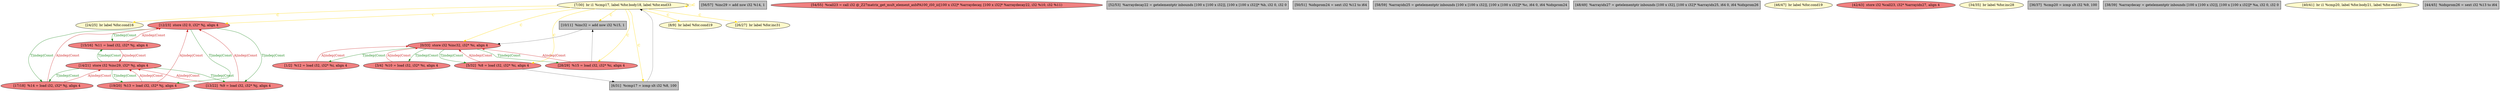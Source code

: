 
digraph G {


node1168 [fillcolor=lemonchiffon,label="[7/30]  br i1 %cmp17, label %for.body18, label %for.end33",shape=ellipse,style=filled ]
node1166 [fillcolor=lemonchiffon,label="[24/25]  br label %for.cond16",shape=ellipse,style=filled ]
node1163 [fillcolor=grey,label="[56/57]  %inc29 = add nsw i32 %14, 1",shape=rectangle,style=filled ]
node1165 [fillcolor=lightcoral,label="[12/23]  store i32 0, i32* %j, align 4",shape=ellipse,style=filled ]
node1162 [fillcolor=grey,label="[10/11]  %inc32 = add nsw i32 %15, 1",shape=rectangle,style=filled ]
node1164 [fillcolor=lightcoral,label="[15/16]  %11 = load i32, i32* %j, align 4",shape=ellipse,style=filled ]
node1160 [fillcolor=lightcoral,label="[54/55]  %call23 = call i32 @_Z27matrix_get_mult_element_axbPA100_iS0_ii([100 x i32]* %arraydecay, [100 x i32]* %arraydecay22, i32 %10, i32 %11)",shape=ellipse,style=filled ]
node1159 [fillcolor=lightcoral,label="[17/18]  %14 = load i32, i32* %j, align 4",shape=ellipse,style=filled ]
node1158 [fillcolor=grey,label="[52/53]  %arraydecay22 = getelementptr inbounds [100 x [100 x i32]], [100 x [100 x i32]]* %b, i32 0, i32 0",shape=rectangle,style=filled ]
node1157 [fillcolor=grey,label="[50/51]  %idxprom24 = sext i32 %12 to i64",shape=rectangle,style=filled ]
node1167 [fillcolor=grey,label="[58/59]  %arrayidx25 = getelementptr inbounds [100 x [100 x i32]], [100 x [100 x i32]]* %c, i64 0, i64 %idxprom24",shape=rectangle,style=filled ]
node1156 [fillcolor=grey,label="[48/49]  %arrayidx27 = getelementptr inbounds [100 x i32], [100 x i32]* %arrayidx25, i64 0, i64 %idxprom26",shape=rectangle,style=filled ]
node1155 [fillcolor=lemonchiffon,label="[46/47]  br label %for.cond19",shape=ellipse,style=filled ]
node1144 [fillcolor=lightcoral,label="[14/21]  store i32 %inc29, i32* %j, align 4",shape=ellipse,style=filled ]
node1143 [fillcolor=lemonchiffon,label="[8/9]  br label %for.cond19",shape=ellipse,style=filled ]
node1142 [fillcolor=grey,label="[6/31]  %cmp17 = icmp slt i32 %8, 100",shape=rectangle,style=filled ]
node1161 [fillcolor=lightcoral,label="[19/20]  %13 = load i32, i32* %j, align 4",shape=ellipse,style=filled ]
node1141 [fillcolor=lightcoral,label="[28/29]  %15 = load i32, i32* %i, align 4",shape=ellipse,style=filled ]
node1139 [fillcolor=lightcoral,label="[0/33]  store i32 %inc32, i32* %i, align 4",shape=ellipse,style=filled ]
node1153 [fillcolor=lightcoral,label="[42/43]  store i32 %call23, i32* %arrayidx27, align 4",shape=ellipse,style=filled ]
node1151 [fillcolor=lightcoral,label="[5/32]  %8 = load i32, i32* %i, align 4",shape=ellipse,style=filled ]
node1140 [fillcolor=lightcoral,label="[13/22]  %9 = load i32, i32* %j, align 4",shape=ellipse,style=filled ]
node1146 [fillcolor=lightcoral,label="[1/2]  %12 = load i32, i32* %i, align 4",shape=ellipse,style=filled ]
node1147 [fillcolor=lemonchiffon,label="[34/35]  br label %for.inc28",shape=ellipse,style=filled ]
node1148 [fillcolor=grey,label="[36/37]  %cmp20 = icmp slt i32 %9, 100",shape=rectangle,style=filled ]
node1149 [fillcolor=grey,label="[38/39]  %arraydecay = getelementptr inbounds [100 x [100 x i32]], [100 x [100 x i32]]* %a, i32 0, i32 0",shape=rectangle,style=filled ]
node1145 [fillcolor=lemonchiffon,label="[26/27]  br label %for.inc31",shape=ellipse,style=filled ]
node1150 [fillcolor=lightcoral,label="[3/4]  %10 = load i32, i32* %i, align 4",shape=ellipse,style=filled ]
node1152 [fillcolor=lemonchiffon,label="[40/41]  br i1 %cmp20, label %for.body21, label %for.end30",shape=ellipse,style=filled ]
node1154 [fillcolor=grey,label="[44/45]  %idxprom26 = sext i32 %13 to i64",shape=rectangle,style=filled ]

node1162->node1139 [style=solid,color=black,label="",penwidth=0.5,fontcolor=black ]
node1141->node1162 [style=solid,color=black,label="",penwidth=0.5,fontcolor=black ]
node1140->node1144 [style=solid,color=firebrick3,label="A|indep|Const",penwidth=1.0,fontcolor=firebrick3 ]
node1144->node1161 [style=solid,color=forestgreen,label="T|indep|Const",penwidth=1.0,fontcolor=forestgreen ]
node1168->node1162 [style=solid,color=gold,label="C",penwidth=1.0,fontcolor=gold ]
node1151->node1139 [style=solid,color=firebrick3,label="A|indep|Const",penwidth=1.0,fontcolor=firebrick3 ]
node1139->node1151 [style=solid,color=forestgreen,label="T|indep|Const",penwidth=1.0,fontcolor=forestgreen ]
node1161->node1144 [style=solid,color=firebrick3,label="A|indep|Const",penwidth=1.0,fontcolor=firebrick3 ]
node1164->node1144 [style=solid,color=firebrick3,label="A|indep|Const",penwidth=1.0,fontcolor=firebrick3 ]
node1144->node1140 [style=solid,color=forestgreen,label="T|indep|Const",penwidth=1.0,fontcolor=forestgreen ]
node1165->node1140 [style=solid,color=forestgreen,label="T|indep|Const",penwidth=1.0,fontcolor=forestgreen ]
node1165->node1161 [style=solid,color=forestgreen,label="T|indep|Const",penwidth=1.0,fontcolor=forestgreen ]
node1142->node1168 [style=solid,color=black,label="",penwidth=0.5,fontcolor=black ]
node1168->node1166 [style=solid,color=gold,label="C",penwidth=1.0,fontcolor=gold ]
node1159->node1165 [style=solid,color=firebrick3,label="A|indep|Const",penwidth=1.0,fontcolor=firebrick3 ]
node1168->node1142 [style=solid,color=gold,label="C",penwidth=1.0,fontcolor=gold ]
node1168->node1143 [style=solid,color=gold,label="C",penwidth=1.0,fontcolor=gold ]
node1168->node1165 [style=solid,color=gold,label="C",penwidth=1.0,fontcolor=gold ]
node1165->node1159 [style=solid,color=forestgreen,label="T|indep|Const",penwidth=1.0,fontcolor=forestgreen ]
node1140->node1165 [style=solid,color=firebrick3,label="A|indep|Const",penwidth=1.0,fontcolor=firebrick3 ]
node1139->node1141 [style=solid,color=forestgreen,label="T|indep|Const",penwidth=1.0,fontcolor=forestgreen ]
node1141->node1139 [style=solid,color=firebrick3,label="A|indep|Const",penwidth=1.0,fontcolor=firebrick3 ]
node1144->node1164 [style=solid,color=forestgreen,label="T|indep|Const",penwidth=1.0,fontcolor=forestgreen ]
node1151->node1142 [style=solid,color=black,label="",penwidth=0.5,fontcolor=black ]
node1165->node1164 [style=solid,color=forestgreen,label="T|indep|Const",penwidth=1.0,fontcolor=forestgreen ]
node1139->node1146 [style=solid,color=forestgreen,label="T|indep|Const",penwidth=1.0,fontcolor=forestgreen ]
node1168->node1168 [style=solid,color=gold,label="C",penwidth=1.0,fontcolor=gold ]
node1168->node1141 [style=solid,color=gold,label="C",penwidth=1.0,fontcolor=gold ]
node1164->node1165 [style=solid,color=firebrick3,label="A|indep|Const",penwidth=1.0,fontcolor=firebrick3 ]
node1161->node1165 [style=solid,color=firebrick3,label="A|indep|Const",penwidth=1.0,fontcolor=firebrick3 ]
node1144->node1159 [style=solid,color=forestgreen,label="T|indep|Const",penwidth=1.0,fontcolor=forestgreen ]
node1139->node1150 [style=solid,color=forestgreen,label="T|indep|Const",penwidth=1.0,fontcolor=forestgreen ]
node1146->node1139 [style=solid,color=firebrick3,label="A|indep|Const",penwidth=1.0,fontcolor=firebrick3 ]
node1150->node1139 [style=solid,color=firebrick3,label="A|indep|Const",penwidth=1.0,fontcolor=firebrick3 ]
node1168->node1145 [style=solid,color=gold,label="C",penwidth=1.0,fontcolor=gold ]
node1168->node1151 [style=solid,color=gold,label="C",penwidth=1.0,fontcolor=gold ]
node1168->node1139 [style=solid,color=gold,label="C",penwidth=1.0,fontcolor=gold ]
node1159->node1144 [style=solid,color=firebrick3,label="A|indep|Const",penwidth=1.0,fontcolor=firebrick3 ]


}
